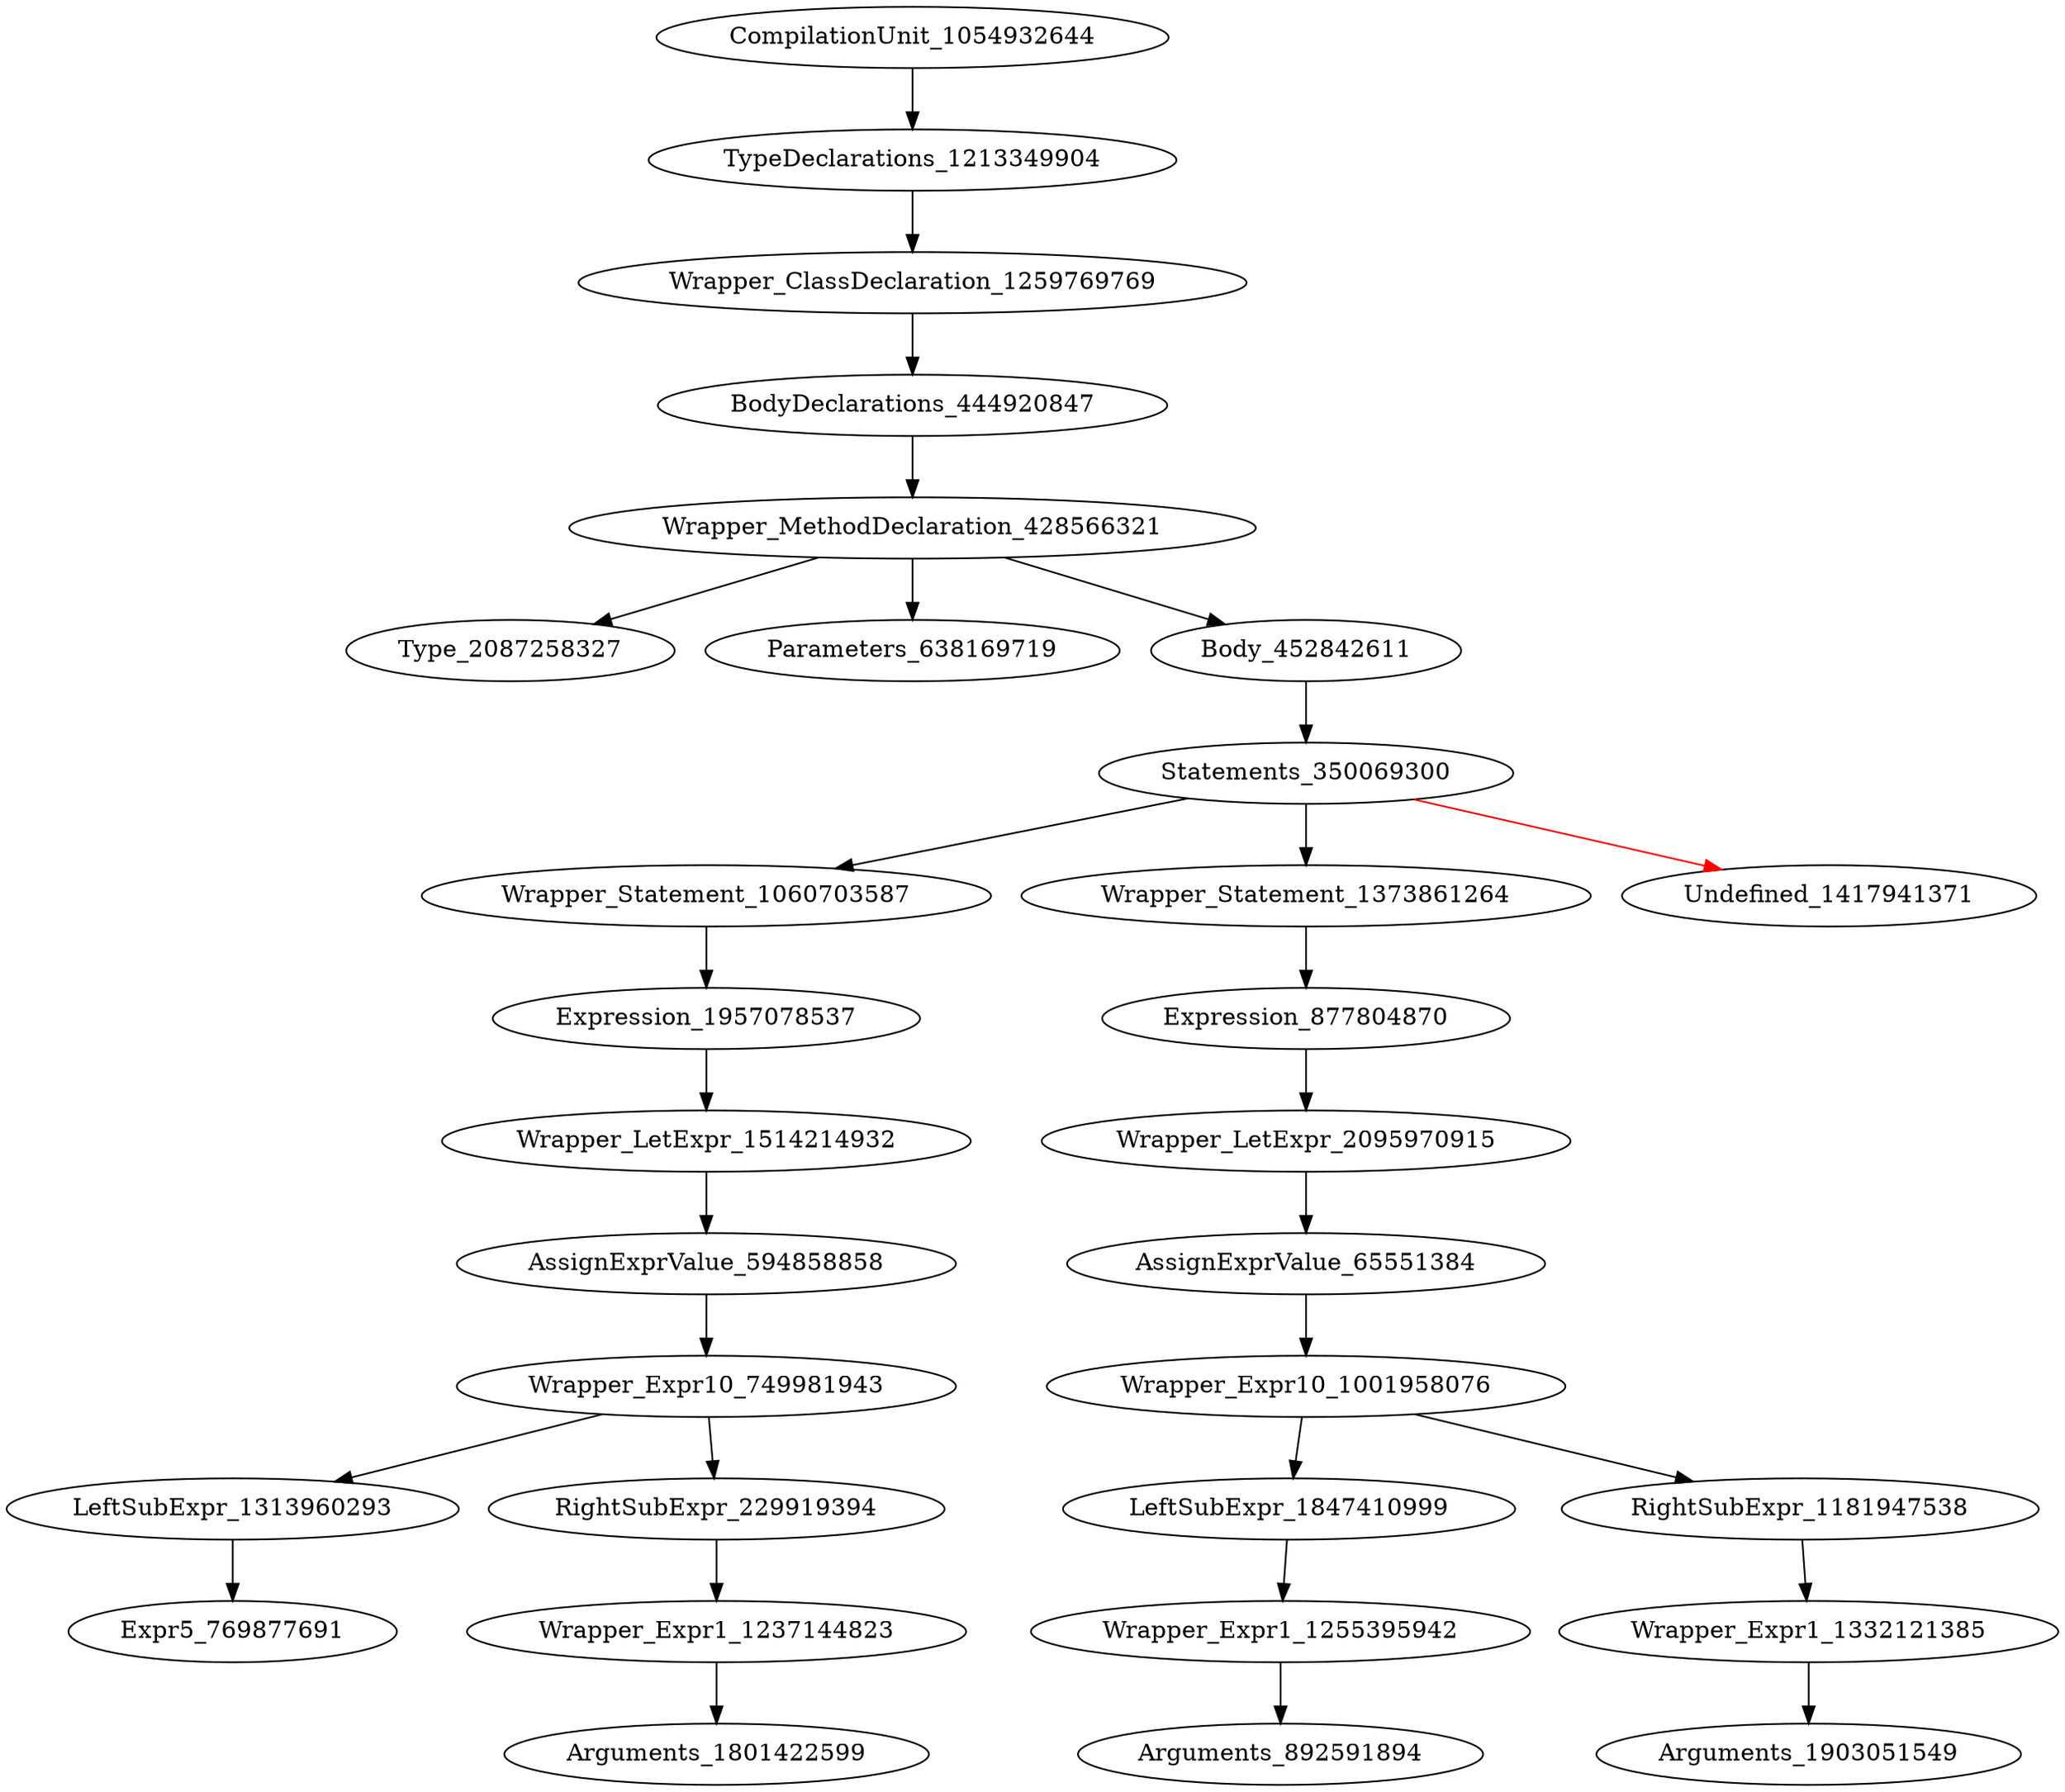 digraph {
CompilationUnit_1054932644 -> TypeDeclarations_1213349904
TypeDeclarations_1213349904 -> Wrapper_ClassDeclaration_1259769769
Wrapper_ClassDeclaration_1259769769 -> BodyDeclarations_444920847
BodyDeclarations_444920847 -> Wrapper_MethodDeclaration_428566321
Wrapper_MethodDeclaration_428566321 -> Type_2087258327
Wrapper_MethodDeclaration_428566321 -> Parameters_638169719
Wrapper_MethodDeclaration_428566321 -> Body_452842611
Body_452842611 -> Statements_350069300
Statements_350069300 -> Wrapper_Statement_1060703587
Statements_350069300 -> Wrapper_Statement_1373861264
Statements_350069300 -> Undefined_1417941371 [color = red] 
Wrapper_Statement_1060703587 -> Expression_1957078537
Wrapper_Statement_1373861264 -> Expression_877804870
Expression_1957078537 -> Wrapper_LetExpr_1514214932
Expression_877804870 -> Wrapper_LetExpr_2095970915
Wrapper_LetExpr_1514214932 -> AssignExprValue_594858858
Wrapper_LetExpr_2095970915 -> AssignExprValue_65551384
AssignExprValue_594858858 -> Wrapper_Expr10_749981943
AssignExprValue_65551384 -> Wrapper_Expr10_1001958076
Wrapper_Expr10_749981943 -> LeftSubExpr_1313960293
Wrapper_Expr10_749981943 -> RightSubExpr_229919394
Wrapper_Expr10_1001958076 -> LeftSubExpr_1847410999
Wrapper_Expr10_1001958076 -> RightSubExpr_1181947538
LeftSubExpr_1313960293 -> Expr5_769877691
RightSubExpr_229919394 -> Wrapper_Expr1_1237144823
LeftSubExpr_1847410999 -> Wrapper_Expr1_1255395942
RightSubExpr_1181947538 -> Wrapper_Expr1_1332121385
Wrapper_Expr1_1237144823 -> Arguments_1801422599
Wrapper_Expr1_1255395942 -> Arguments_892591894
Wrapper_Expr1_1332121385 -> Arguments_1903051549
}